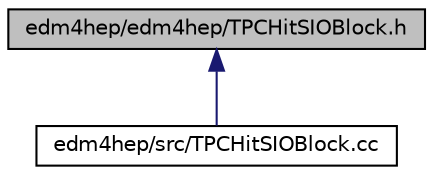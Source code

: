 digraph "edm4hep/edm4hep/TPCHitSIOBlock.h"
{
 // LATEX_PDF_SIZE
  edge [fontname="Helvetica",fontsize="10",labelfontname="Helvetica",labelfontsize="10"];
  node [fontname="Helvetica",fontsize="10",shape=record];
  Node1 [label="edm4hep/edm4hep/TPCHitSIOBlock.h",height=0.2,width=0.4,color="black", fillcolor="grey75", style="filled", fontcolor="black",tooltip=" "];
  Node1 -> Node2 [dir="back",color="midnightblue",fontsize="10",style="solid",fontname="Helvetica"];
  Node2 [label="edm4hep/src/TPCHitSIOBlock.cc",height=0.2,width=0.4,color="black", fillcolor="white", style="filled",URL="$_t_p_c_hit_s_i_o_block_8cc.html",tooltip=" "];
}
